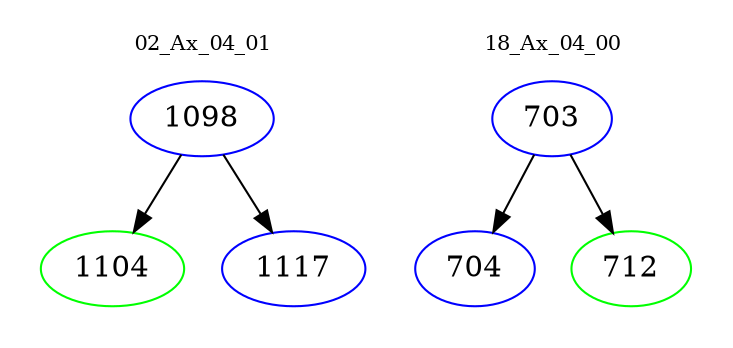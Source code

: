 digraph{
subgraph cluster_0 {
color = white
label = "02_Ax_04_01";
fontsize=10;
T0_1098 [label="1098", color="blue"]
T0_1098 -> T0_1104 [color="black"]
T0_1104 [label="1104", color="green"]
T0_1098 -> T0_1117 [color="black"]
T0_1117 [label="1117", color="blue"]
}
subgraph cluster_1 {
color = white
label = "18_Ax_04_00";
fontsize=10;
T1_703 [label="703", color="blue"]
T1_703 -> T1_704 [color="black"]
T1_704 [label="704", color="blue"]
T1_703 -> T1_712 [color="black"]
T1_712 [label="712", color="green"]
}
}

